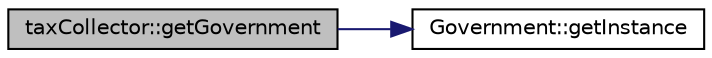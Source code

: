 digraph "taxCollector::getGovernment"
{
 // LATEX_PDF_SIZE
  edge [fontname="Helvetica",fontsize="10",labelfontname="Helvetica",labelfontsize="10"];
  node [fontname="Helvetica",fontsize="10",shape=record];
  rankdir="LR";
  Node1 [label="taxCollector::getGovernment",height=0.2,width=0.4,color="black", fillcolor="grey75", style="filled", fontcolor="black",tooltip="Provides access to the Government singleton instance."];
  Node1 -> Node2 [color="midnightblue",fontsize="10",style="solid"];
  Node2 [label="Government::getInstance",height=0.2,width=0.4,color="black", fillcolor="white", style="filled",URL="$classGovernment.html#a18e3da6a1d6cae38f6eea1d50fe77288",tooltip="Retrieves the singleton instance of the Government class."];
}
